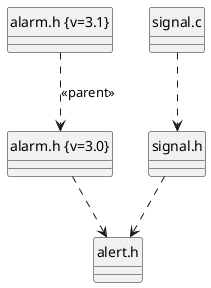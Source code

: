 @startuml
skinparam backgroundcolor transparent
hide circle
class "signal.h" as file1
class "signal.c" as file2
class "alert.h" as file3
class "alarm.h {v=3.0}" as file4
class "alarm.h {v=3.1}" as file5

file2 ..> file1
file1 ..> file3
file4 ..> file3
file5 ..> file4:<<parent>>
@enduml